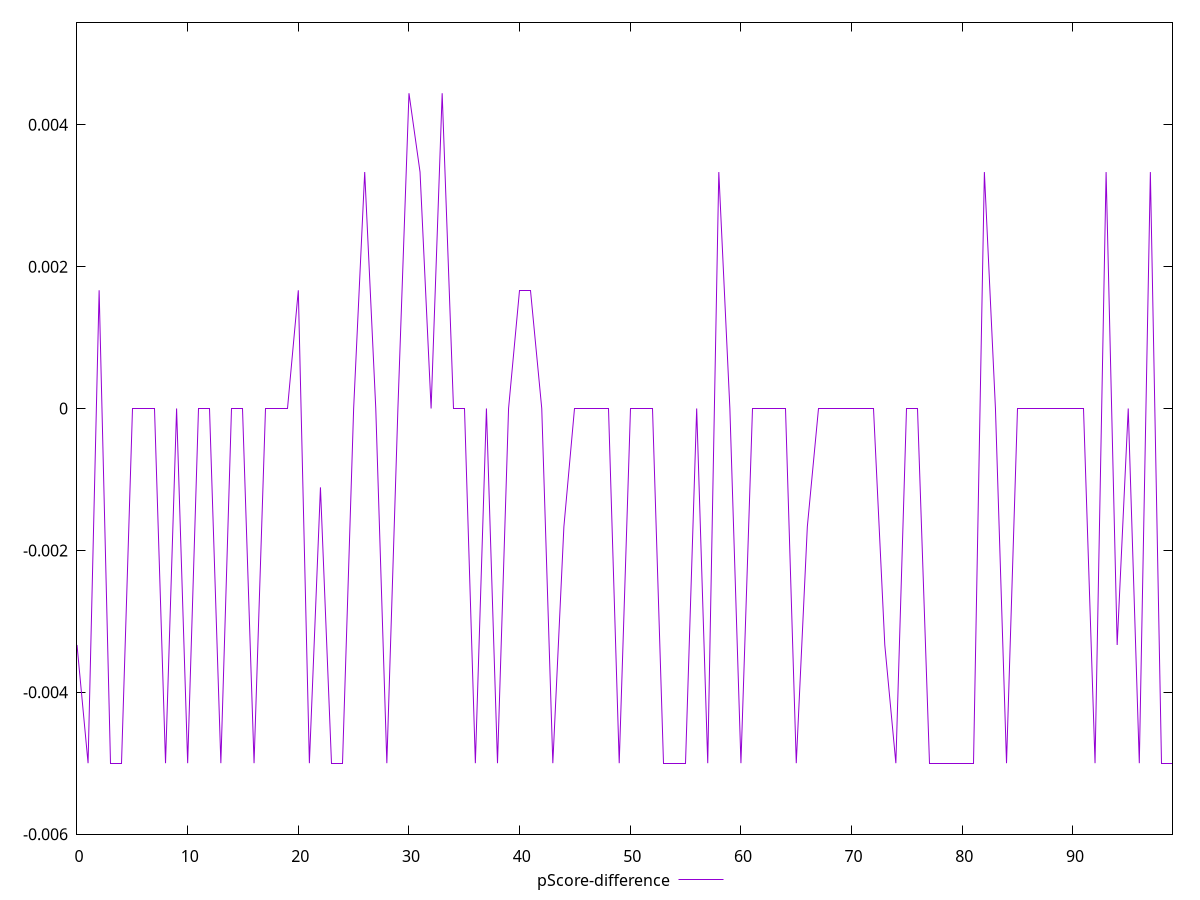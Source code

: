 reset

$pScoreDifference <<EOF
0 -0.0033333333333334103
1 -0.0050000000000000044
2 0.0016666666666665941
3 -0.0050000000000000044
4 -0.0050000000000000044
5 0
6 0
7 0
8 -0.0050000000000000044
9 0
10 -0.0050000000000000044
11 0
12 0
13 -0.0050000000000000044
14 0
15 0
16 -0.0050000000000000044
17 0
18 0
19 0
20 0.0016666666666665941
21 -0.0050000000000000044
22 -0.0011111111111110628
23 -0.0050000000000000044
24 -0.0050000000000000044
25 0
26 0.0033333333333332993
27 0
28 -0.0050000000000000044
29 0
30 0.004444444444444473
31 0.0033333333333332993
32 0
33 0.004444444444444473
34 0
35 0
36 -0.0050000000000000044
37 0
38 -0.0050000000000000044
39 0
40 0.0016666666666667052
41 0.0016666666666665941
42 0
43 -0.0050000000000000044
44 -0.0016666666666665941
45 0
46 0
47 0
48 0
49 -0.0050000000000000044
50 0
51 0
52 0
53 -0.0050000000000000044
54 -0.0050000000000000044
55 -0.0050000000000000044
56 0
57 -0.0050000000000000044
58 0.0033333333333332993
59 0
60 -0.0050000000000000044
61 0
62 0
63 0
64 0
65 -0.0050000000000000044
66 -0.0016666666666667052
67 0
68 0
69 0
70 0
71 0
72 0
73 -0.0033333333333332993
74 -0.0050000000000000044
75 0
76 0
77 -0.0050000000000000044
78 -0.0050000000000000044
79 -0.0050000000000000044
80 -0.0050000000000000044
81 -0.0050000000000000044
82 0.0033333333333332993
83 0
84 -0.0050000000000000044
85 0
86 0
87 0
88 0
89 0
90 0
91 0
92 -0.0050000000000000044
93 0.0033333333333332993
94 -0.0033333333333334103
95 0
96 -0.0050000000000000044
97 0.0033333333333332993
98 -0.0050000000000000044
99 -0.0050000000000000044
EOF

set key outside below
set xrange [0:99]
set yrange [-0.0060000000000000045:0.005444444444444473]
set trange [-0.0060000000000000045:0.005444444444444473]
set terminal svg size 640, 500 enhanced background rgb 'white'
set output "report_00013_2021-02-09T12-04-24.940Z/unused-css-rules/samples/pages+cached+noadtech/pScore-difference/values.svg"

plot $pScoreDifference title "pScore-difference" with line

reset
